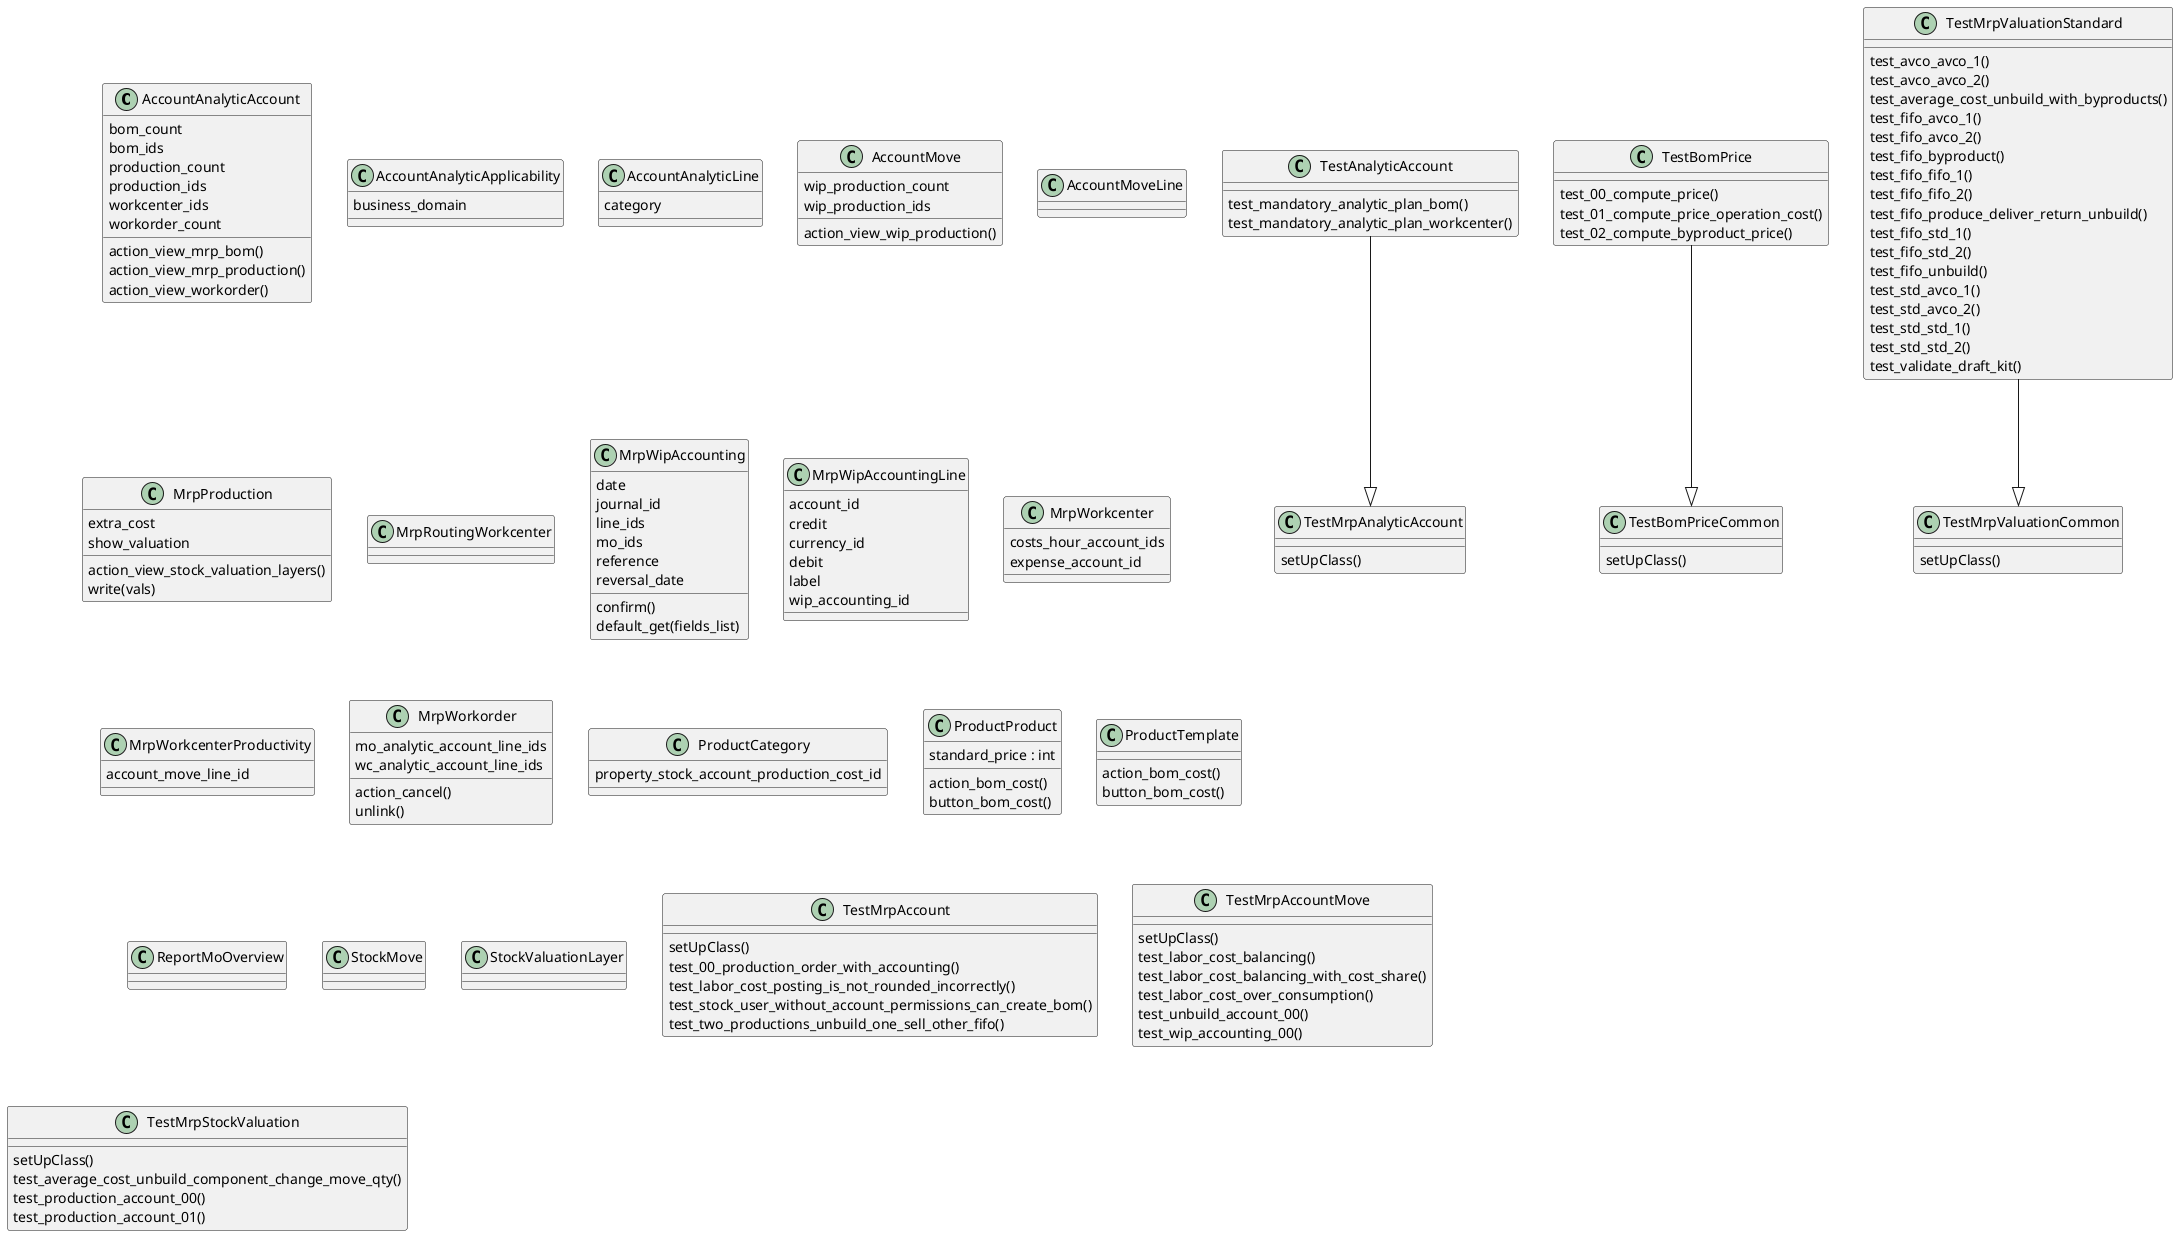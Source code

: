 @startuml classes_mrp_account
set namespaceSeparator none
class "AccountAnalyticAccount" as odoo_src.odoo.addons.mrp_account.models.analytic_account.AccountAnalyticAccount {
  bom_count
  bom_ids
  production_count
  production_ids
  workcenter_ids
  workorder_count
  action_view_mrp_bom()
  action_view_mrp_production()
  action_view_workorder()
}
class "AccountAnalyticApplicability" as odoo_src.odoo.addons.mrp_account.models.analytic_account.AccountAnalyticApplicability {
  business_domain
}
class "AccountAnalyticLine" as odoo_src.odoo.addons.mrp_account.models.analytic_account.AccountAnalyticLine {
  category
}
class "AccountMove" as odoo_src.odoo.addons.mrp_account.models.account_move.AccountMove {
  wip_production_count
  wip_production_ids
  action_view_wip_production()
}
class "AccountMoveLine" as odoo_src.odoo.addons.mrp_account.models.account_move.AccountMoveLine {
}
class "MrpProduction" as odoo_src.odoo.addons.mrp_account.models.mrp_production.MrpProduction {
  extra_cost
  show_valuation
  action_view_stock_valuation_layers()
  write(vals)
}
class "MrpRoutingWorkcenter" as odoo_src.odoo.addons.mrp_account.models.mrp_routing.MrpRoutingWorkcenter {
}
class "MrpWipAccounting" as odoo_src.odoo.addons.mrp_account.wizard.mrp_wip_accounting.MrpWipAccounting {
  date
  journal_id
  line_ids
  mo_ids
  reference
  reversal_date
  confirm()
  default_get(fields_list)
}
class "MrpWipAccountingLine" as odoo_src.odoo.addons.mrp_account.wizard.mrp_wip_accounting.MrpWipAccountingLine {
  account_id
  credit
  currency_id
  debit
  label
  wip_accounting_id
}
class "MrpWorkcenter" as odoo_src.odoo.addons.mrp_account.models.mrp_workcenter.MrpWorkcenter {
  costs_hour_account_ids
  expense_account_id
}
class "MrpWorkcenterProductivity" as odoo_src.odoo.addons.mrp_account.models.mrp_workcenter.MrpWorkcenterProductivity {
  account_move_line_id
}
class "MrpWorkorder" as odoo_src.odoo.addons.mrp_account.models.mrp_workorder.MrpWorkorder {
  mo_analytic_account_line_ids
  wc_analytic_account_line_ids
  action_cancel()
  unlink()
}
class "ProductCategory" as odoo_src.odoo.addons.mrp_account.models.product.ProductCategory {
  property_stock_account_production_cost_id
}
class "ProductProduct" as odoo_src.odoo.addons.mrp_account.models.product.ProductProduct {
  standard_price : int
  action_bom_cost()
  button_bom_cost()
}
class "ProductTemplate" as odoo_src.odoo.addons.mrp_account.models.product.ProductTemplate {
  action_bom_cost()
  button_bom_cost()
}
class "ReportMoOverview" as odoo_src.odoo.addons.mrp_account.report.mrp_report_mo_overview.ReportMoOverview {
}
class "StockMove" as odoo_src.odoo.addons.mrp_account.models.stock_move.StockMove {
}
class "StockValuationLayer" as odoo_src.odoo.addons.mrp_account.models.stock_valuation_layer.StockValuationLayer {
}
class "TestAnalyticAccount" as odoo_src.odoo.addons.mrp_account.tests.test_analytic_account.TestAnalyticAccount {
  test_mandatory_analytic_plan_bom()
  test_mandatory_analytic_plan_workcenter()
}
class "TestBomPrice" as odoo_src.odoo.addons.mrp_account.tests.test_bom_price.TestBomPrice {
  test_00_compute_price()
  test_01_compute_price_operation_cost()
  test_02_compute_byproduct_price()
}
class "TestBomPriceCommon" as odoo_src.odoo.addons.mrp_account.tests.test_bom_price.TestBomPriceCommon {
  setUpClass()
}
class "TestMrpAccount" as odoo_src.odoo.addons.mrp_account.tests.test_mrp_account.TestMrpAccount {
  setUpClass()
  test_00_production_order_with_accounting()
  test_labor_cost_posting_is_not_rounded_incorrectly()
  test_stock_user_without_account_permissions_can_create_bom()
  test_two_productions_unbuild_one_sell_other_fifo()
}
class "TestMrpAccountMove" as odoo_src.odoo.addons.mrp_account.tests.test_mrp_account.TestMrpAccountMove {
  setUpClass()
  test_labor_cost_balancing()
  test_labor_cost_balancing_with_cost_share()
  test_labor_cost_over_consumption()
  test_unbuild_account_00()
  test_wip_accounting_00()
}
class "TestMrpAnalyticAccount" as odoo_src.odoo.addons.mrp_account.tests.test_analytic_account.TestMrpAnalyticAccount {
  setUpClass()
}
class "TestMrpStockValuation" as odoo_src.odoo.addons.mrp_account.tests.test_valuation_layers.TestMrpStockValuation {
  setUpClass()
  test_average_cost_unbuild_component_change_move_qty()
  test_production_account_00()
  test_production_account_01()
}
class "TestMrpValuationCommon" as odoo_src.odoo.addons.mrp_account.tests.test_valuation_layers.TestMrpValuationCommon {
  setUpClass()
}
class "TestMrpValuationStandard" as odoo_src.odoo.addons.mrp_account.tests.test_valuation_layers.TestMrpValuationStandard {
  test_avco_avco_1()
  test_avco_avco_2()
  test_average_cost_unbuild_with_byproducts()
  test_fifo_avco_1()
  test_fifo_avco_2()
  test_fifo_byproduct()
  test_fifo_fifo_1()
  test_fifo_fifo_2()
  test_fifo_produce_deliver_return_unbuild()
  test_fifo_std_1()
  test_fifo_std_2()
  test_fifo_unbuild()
  test_std_avco_1()
  test_std_avco_2()
  test_std_std_1()
  test_std_std_2()
  test_validate_draft_kit()
}
odoo_src.odoo.addons.mrp_account.tests.test_analytic_account.TestAnalyticAccount --|> odoo_src.odoo.addons.mrp_account.tests.test_analytic_account.TestMrpAnalyticAccount
odoo_src.odoo.addons.mrp_account.tests.test_bom_price.TestBomPrice --|> odoo_src.odoo.addons.mrp_account.tests.test_bom_price.TestBomPriceCommon
odoo_src.odoo.addons.mrp_account.tests.test_valuation_layers.TestMrpValuationStandard --|> odoo_src.odoo.addons.mrp_account.tests.test_valuation_layers.TestMrpValuationCommon
@enduml
